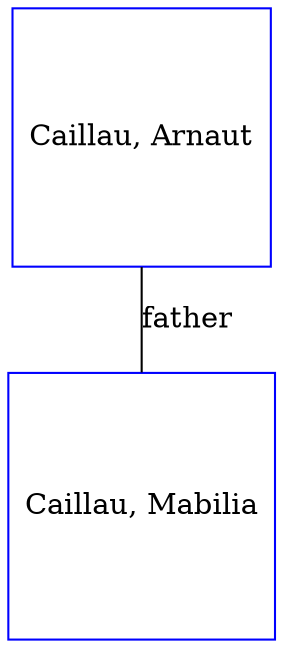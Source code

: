 digraph D {
    edge [dir=none];    node [shape=box];    "002988"   [label="Caillau, Arnaut", shape=box, regular=1, color="blue"] ;
"014948"   [label="Caillau, Mabilia", shape=box, regular=1, color="blue"] ;
002988->014948 [label="father",arrowsize=0.0]; 
}